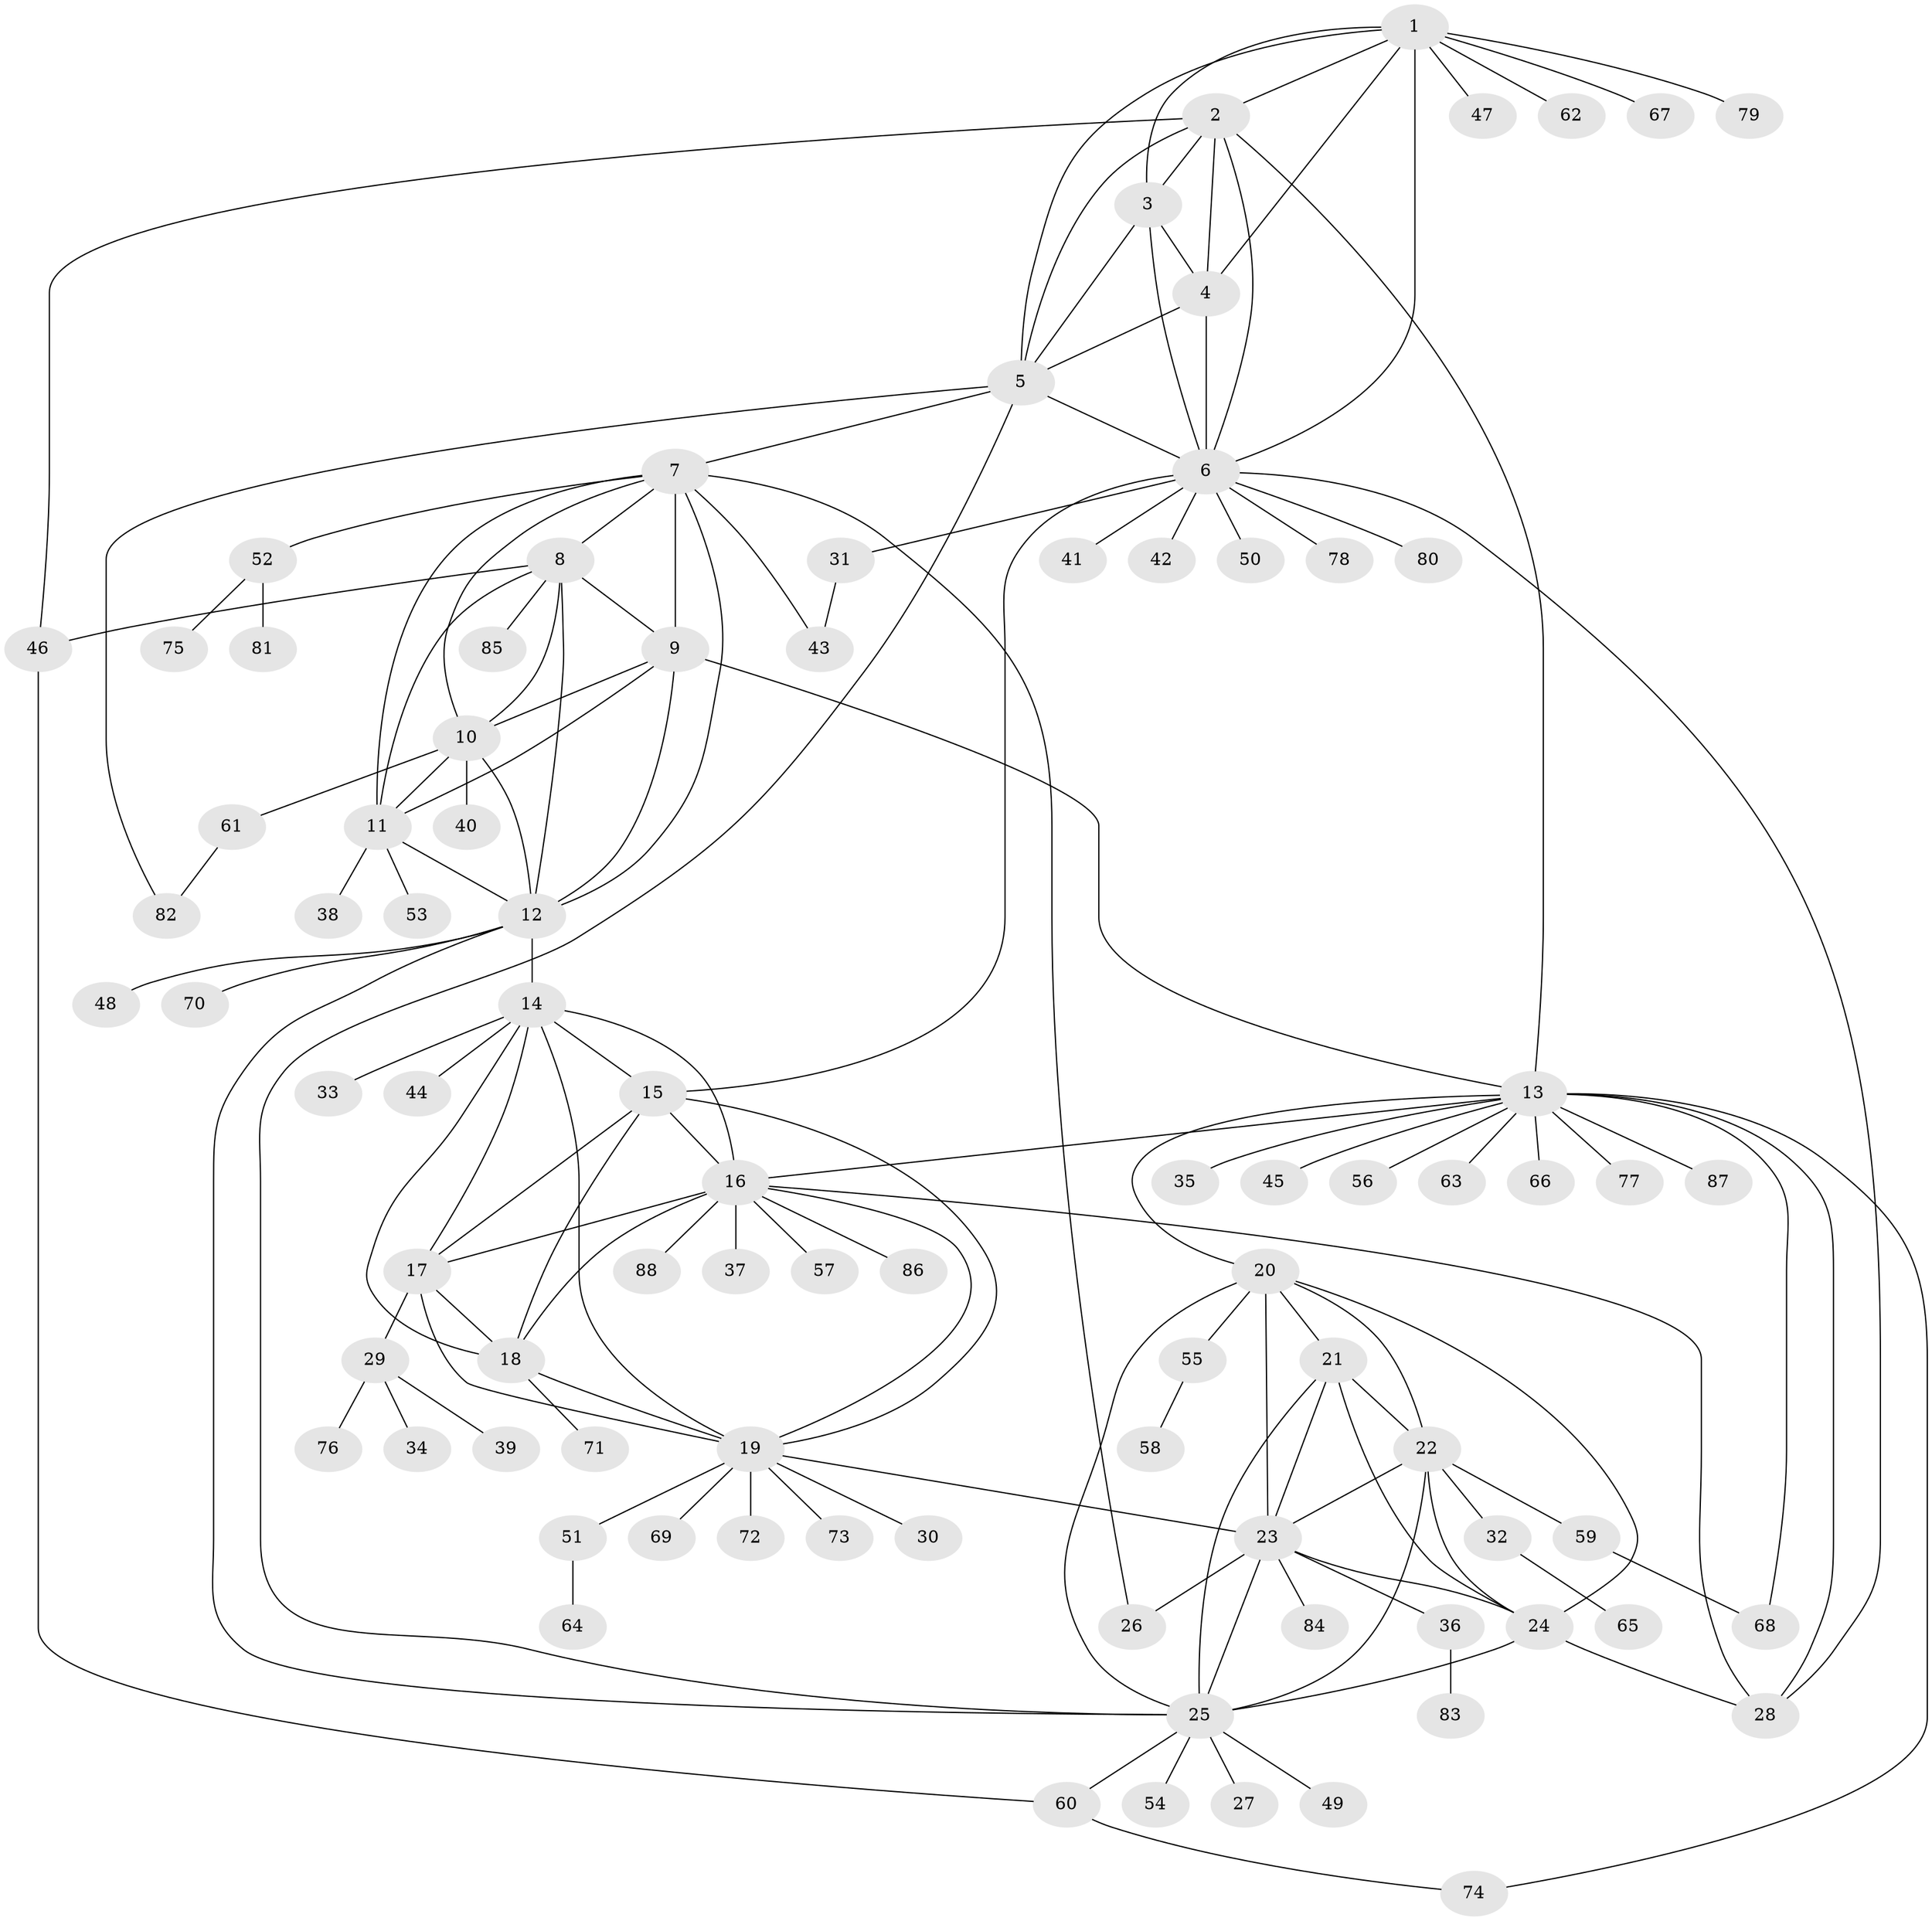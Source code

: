 // original degree distribution, {10: 0.024193548387096774, 8: 0.056451612903225805, 6: 0.024193548387096774, 5: 0.024193548387096774, 9: 0.04032258064516129, 14: 0.008064516129032258, 7: 0.04032258064516129, 12: 0.024193548387096774, 2: 0.12096774193548387, 1: 0.5645161290322581, 3: 0.056451612903225805, 4: 0.016129032258064516}
// Generated by graph-tools (version 1.1) at 2025/52/03/04/25 22:52:50]
// undirected, 88 vertices, 143 edges
graph export_dot {
  node [color=gray90,style=filled];
  1;
  2;
  3;
  4;
  5;
  6;
  7;
  8;
  9;
  10;
  11;
  12;
  13;
  14;
  15;
  16;
  17;
  18;
  19;
  20;
  21;
  22;
  23;
  24;
  25;
  26;
  27;
  28;
  29;
  30;
  31;
  32;
  33;
  34;
  35;
  36;
  37;
  38;
  39;
  40;
  41;
  42;
  43;
  44;
  45;
  46;
  47;
  48;
  49;
  50;
  51;
  52;
  53;
  54;
  55;
  56;
  57;
  58;
  59;
  60;
  61;
  62;
  63;
  64;
  65;
  66;
  67;
  68;
  69;
  70;
  71;
  72;
  73;
  74;
  75;
  76;
  77;
  78;
  79;
  80;
  81;
  82;
  83;
  84;
  85;
  86;
  87;
  88;
  1 -- 2 [weight=1.0];
  1 -- 3 [weight=1.0];
  1 -- 4 [weight=1.0];
  1 -- 5 [weight=1.0];
  1 -- 6 [weight=1.0];
  1 -- 47 [weight=1.0];
  1 -- 62 [weight=1.0];
  1 -- 67 [weight=1.0];
  1 -- 79 [weight=1.0];
  2 -- 3 [weight=1.0];
  2 -- 4 [weight=1.0];
  2 -- 5 [weight=1.0];
  2 -- 6 [weight=1.0];
  2 -- 13 [weight=1.0];
  2 -- 46 [weight=1.0];
  3 -- 4 [weight=1.0];
  3 -- 5 [weight=1.0];
  3 -- 6 [weight=1.0];
  4 -- 5 [weight=1.0];
  4 -- 6 [weight=1.0];
  5 -- 6 [weight=1.0];
  5 -- 7 [weight=1.0];
  5 -- 25 [weight=1.0];
  5 -- 82 [weight=1.0];
  6 -- 15 [weight=1.0];
  6 -- 28 [weight=1.0];
  6 -- 31 [weight=1.0];
  6 -- 41 [weight=1.0];
  6 -- 42 [weight=1.0];
  6 -- 50 [weight=1.0];
  6 -- 78 [weight=1.0];
  6 -- 80 [weight=1.0];
  7 -- 8 [weight=1.0];
  7 -- 9 [weight=1.0];
  7 -- 10 [weight=1.0];
  7 -- 11 [weight=1.0];
  7 -- 12 [weight=1.0];
  7 -- 26 [weight=1.0];
  7 -- 43 [weight=1.0];
  7 -- 52 [weight=1.0];
  8 -- 9 [weight=1.0];
  8 -- 10 [weight=1.0];
  8 -- 11 [weight=1.0];
  8 -- 12 [weight=1.0];
  8 -- 46 [weight=1.0];
  8 -- 85 [weight=1.0];
  9 -- 10 [weight=1.0];
  9 -- 11 [weight=1.0];
  9 -- 12 [weight=1.0];
  9 -- 13 [weight=1.0];
  10 -- 11 [weight=1.0];
  10 -- 12 [weight=1.0];
  10 -- 40 [weight=1.0];
  10 -- 61 [weight=1.0];
  11 -- 12 [weight=1.0];
  11 -- 38 [weight=1.0];
  11 -- 53 [weight=1.0];
  12 -- 14 [weight=1.0];
  12 -- 25 [weight=1.0];
  12 -- 48 [weight=1.0];
  12 -- 70 [weight=1.0];
  13 -- 16 [weight=1.0];
  13 -- 20 [weight=1.0];
  13 -- 28 [weight=1.0];
  13 -- 35 [weight=1.0];
  13 -- 45 [weight=1.0];
  13 -- 56 [weight=1.0];
  13 -- 63 [weight=1.0];
  13 -- 66 [weight=1.0];
  13 -- 68 [weight=1.0];
  13 -- 74 [weight=1.0];
  13 -- 77 [weight=1.0];
  13 -- 87 [weight=1.0];
  14 -- 15 [weight=1.0];
  14 -- 16 [weight=1.0];
  14 -- 17 [weight=1.0];
  14 -- 18 [weight=1.0];
  14 -- 19 [weight=1.0];
  14 -- 33 [weight=1.0];
  14 -- 44 [weight=1.0];
  15 -- 16 [weight=1.0];
  15 -- 17 [weight=1.0];
  15 -- 18 [weight=1.0];
  15 -- 19 [weight=1.0];
  16 -- 17 [weight=1.0];
  16 -- 18 [weight=1.0];
  16 -- 19 [weight=1.0];
  16 -- 28 [weight=1.0];
  16 -- 37 [weight=1.0];
  16 -- 57 [weight=1.0];
  16 -- 86 [weight=1.0];
  16 -- 88 [weight=1.0];
  17 -- 18 [weight=1.0];
  17 -- 19 [weight=1.0];
  17 -- 29 [weight=1.0];
  18 -- 19 [weight=1.0];
  18 -- 71 [weight=1.0];
  19 -- 23 [weight=1.0];
  19 -- 30 [weight=1.0];
  19 -- 51 [weight=1.0];
  19 -- 69 [weight=1.0];
  19 -- 72 [weight=1.0];
  19 -- 73 [weight=1.0];
  20 -- 21 [weight=1.0];
  20 -- 22 [weight=1.0];
  20 -- 23 [weight=1.0];
  20 -- 24 [weight=1.0];
  20 -- 25 [weight=1.0];
  20 -- 55 [weight=1.0];
  21 -- 22 [weight=1.0];
  21 -- 23 [weight=1.0];
  21 -- 24 [weight=1.0];
  21 -- 25 [weight=1.0];
  22 -- 23 [weight=1.0];
  22 -- 24 [weight=1.0];
  22 -- 25 [weight=1.0];
  22 -- 32 [weight=1.0];
  22 -- 59 [weight=1.0];
  23 -- 24 [weight=1.0];
  23 -- 25 [weight=1.0];
  23 -- 26 [weight=1.0];
  23 -- 36 [weight=1.0];
  23 -- 84 [weight=1.0];
  24 -- 25 [weight=1.0];
  24 -- 28 [weight=1.0];
  25 -- 27 [weight=1.0];
  25 -- 49 [weight=1.0];
  25 -- 54 [weight=1.0];
  25 -- 60 [weight=1.0];
  29 -- 34 [weight=1.0];
  29 -- 39 [weight=1.0];
  29 -- 76 [weight=1.0];
  31 -- 43 [weight=1.0];
  32 -- 65 [weight=1.0];
  36 -- 83 [weight=1.0];
  46 -- 60 [weight=1.0];
  51 -- 64 [weight=1.0];
  52 -- 75 [weight=1.0];
  52 -- 81 [weight=1.0];
  55 -- 58 [weight=1.0];
  59 -- 68 [weight=1.0];
  60 -- 74 [weight=1.0];
  61 -- 82 [weight=1.0];
}
